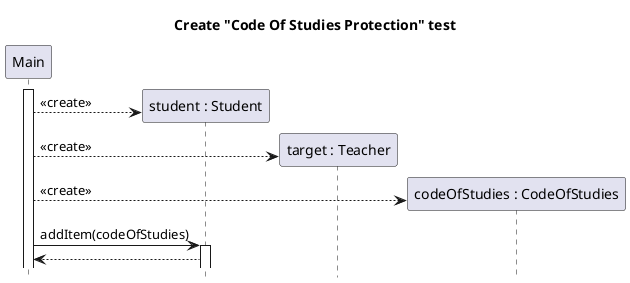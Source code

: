 @startuml student-use-code-of-studies-create

title Create "Code Of Studies Protection" test
hide footbox

participant "Main" as main
participant "student : Student" as student
participant "target : Teacher" as target
participant "codeOfStudies : CodeOfStudies" as codeOfStudies

main++
create student
main --> student : <<create>>
create target
main --> target : <<create>>
create codeOfStudies
main --> codeOfStudies : <<create>>
main -> student ++ : addItem(codeOfStudies)
student --> main

@enduml
